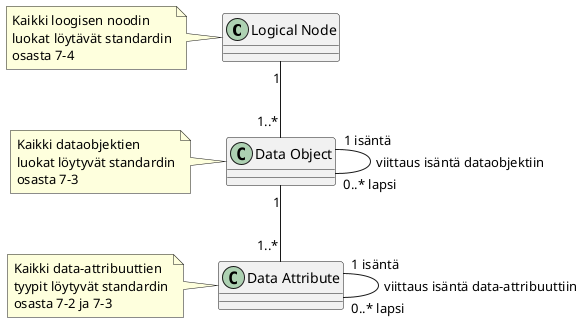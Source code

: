 @startuml
class "Logical Node" as ln
note left
	Kaikki loogisen noodin
	luokat löytävät standardin
	osasta 7-4
end note
class "Data Object" as do
note left
	Kaikki dataobjektien
	luokat löytyvät standardin
	osasta 7-3
end note
class "Data Attribute" as da
note left
	Kaikki data-attribuuttien
	tyypit löytyvät standardin
	osasta 7-2 ja 7-3
end note

ln "1" -- "1..*" do
do "1 isäntä" -- "0..* lapsi" do : viittaus isäntä dataobjektiin
do "1" -- "1..*" da
da "1 isäntä" -- "0..* lapsi" da : viittaus isäntä data-attribuuttiin
@enduml
